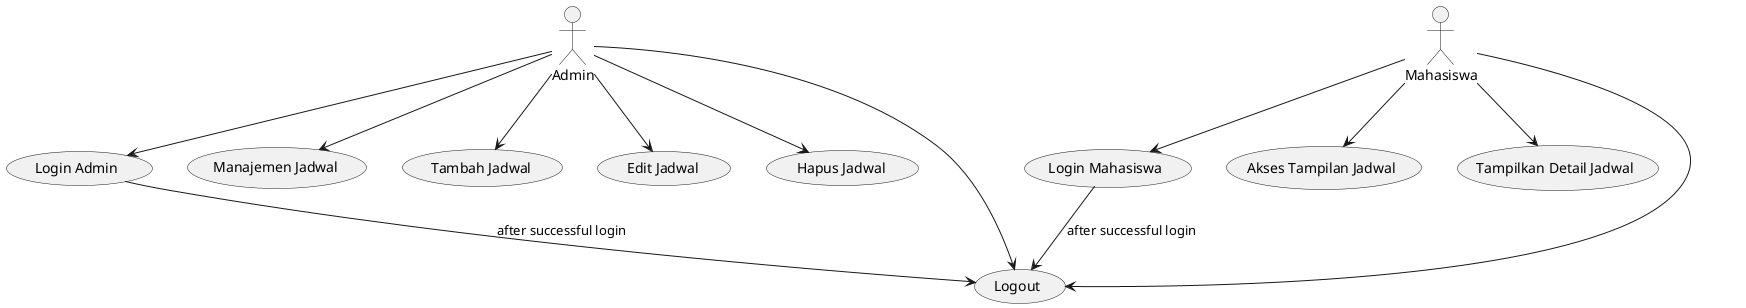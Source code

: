 @startuml Jadwal

actor Admin
actor Mahasiswa

usecase "Login Admin" as UC1
usecase "Login Mahasiswa" as UC2
usecase " Manajemen Jadwal" as UC3
usecase " Tambah Jadwal" as UC4
usecase " Edit Jadwal" as UC5
usecase " Hapus Jadwal" as UC6
usecase "Akses Tampilan Jadwal" as UC7
usecase "Tampilkan Detail Jadwal" as UC8
usecase "Logout" as UC9

Admin --> UC1
Admin --> UC3
Admin --> UC4
Admin --> UC5
Admin --> UC6
Admin --> UC9


Mahasiswa --> UC2
Mahasiswa --> UC7
Mahasiswa --> UC8
Mahasiswa --> UC9

UC1 --> UC9 : after successful login
UC2 --> UC9 : after successful login

@enduml






